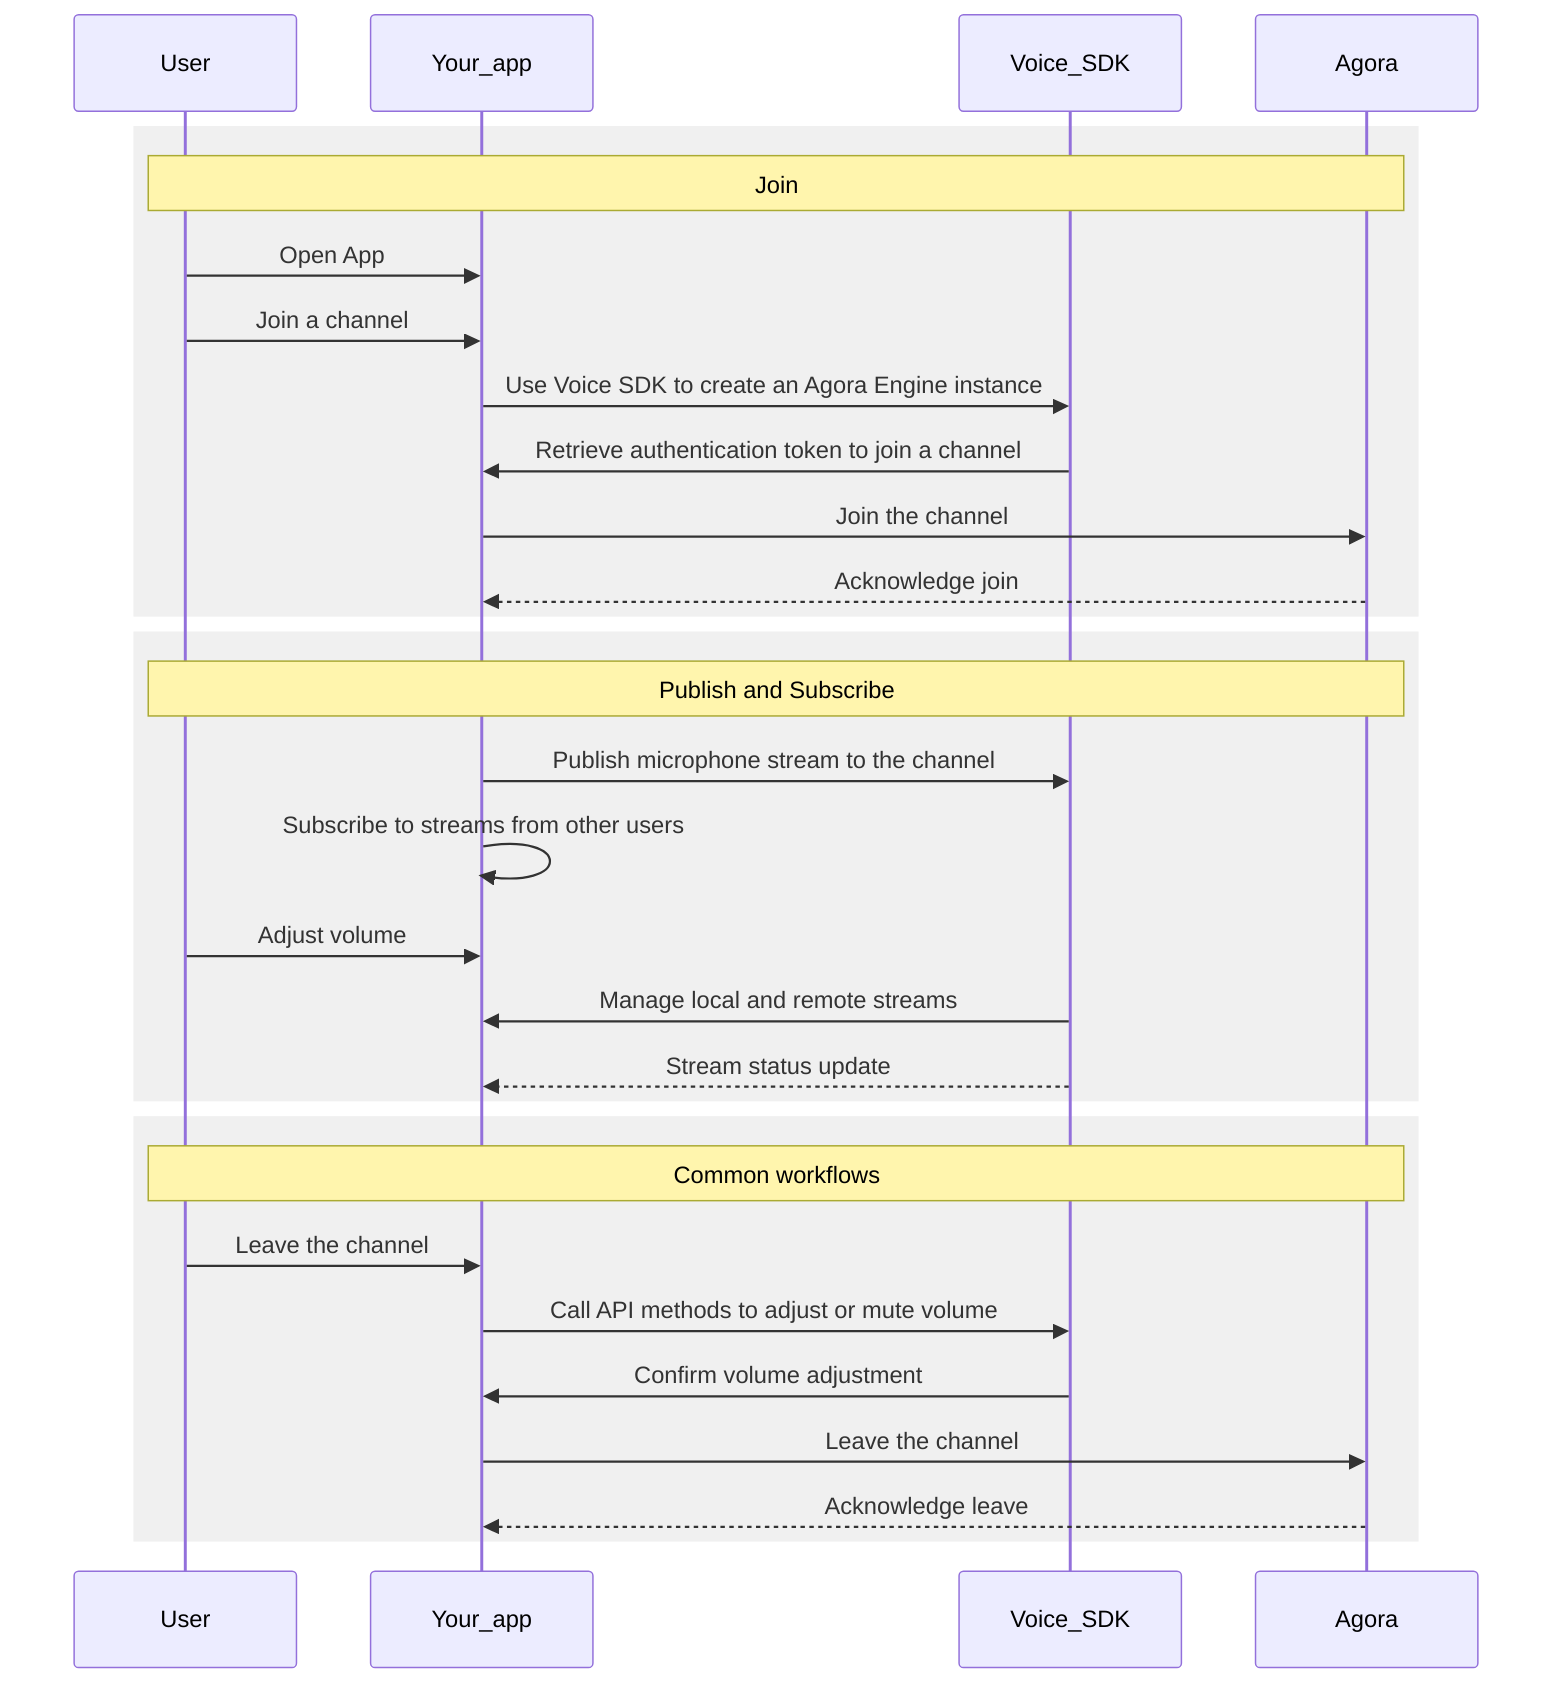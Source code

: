 sequenceDiagram
    participant User
    participant Your_app
    participant Voice_SDK
    participant Agora

    rect rgb(240, 240, 240)
    note over User, Agora: Join
    User->>Your_app: Open App
    User->>Your_app: Join a channel
    Your_app->>Voice_SDK: Use Voice SDK to create an Agora Engine instance
    Voice_SDK->>Your_app: Retrieve authentication token to join a channel
    Your_app->>Agora: Join the channel
    Agora-->>Your_app: Acknowledge join
    end

    rect rgb(240, 240, 240)
    note over User, Agora: Publish and Subscribe
    Your_app->>Voice_SDK: Publish microphone stream to the channel
    Your_app->>Your_app: Subscribe to streams from other users
    User->>Your_app: Adjust volume
    Voice_SDK->>Your_app: Manage local and remote streams
    Voice_SDK-->>Your_app: Stream status update
    end

    rect rgb(240, 240, 240)
    note over User, Agora: Common workflows
    User->>Your_app: Leave the channel
    Your_app->>Voice_SDK: Call API methods to adjust or mute volume
    Voice_SDK->>Your_app: Confirm volume adjustment
    Your_app->>Agora: Leave the channel
    Agora-->>Your_app: Acknowledge leave
    end